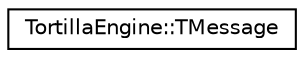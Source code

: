 digraph "Graphical Class Hierarchy"
{
 // LATEX_PDF_SIZE
  edge [fontname="Helvetica",fontsize="10",labelfontname="Helvetica",labelfontsize="10"];
  node [fontname="Helvetica",fontsize="10",shape=record];
  rankdir="LR";
  Node0 [label="TortillaEngine::TMessage",height=0.2,width=0.4,color="black", fillcolor="white", style="filled",URL="$class_tortilla_engine_1_1_t_message.html",tooltip="Messages form the send - receive messages system."];
}
